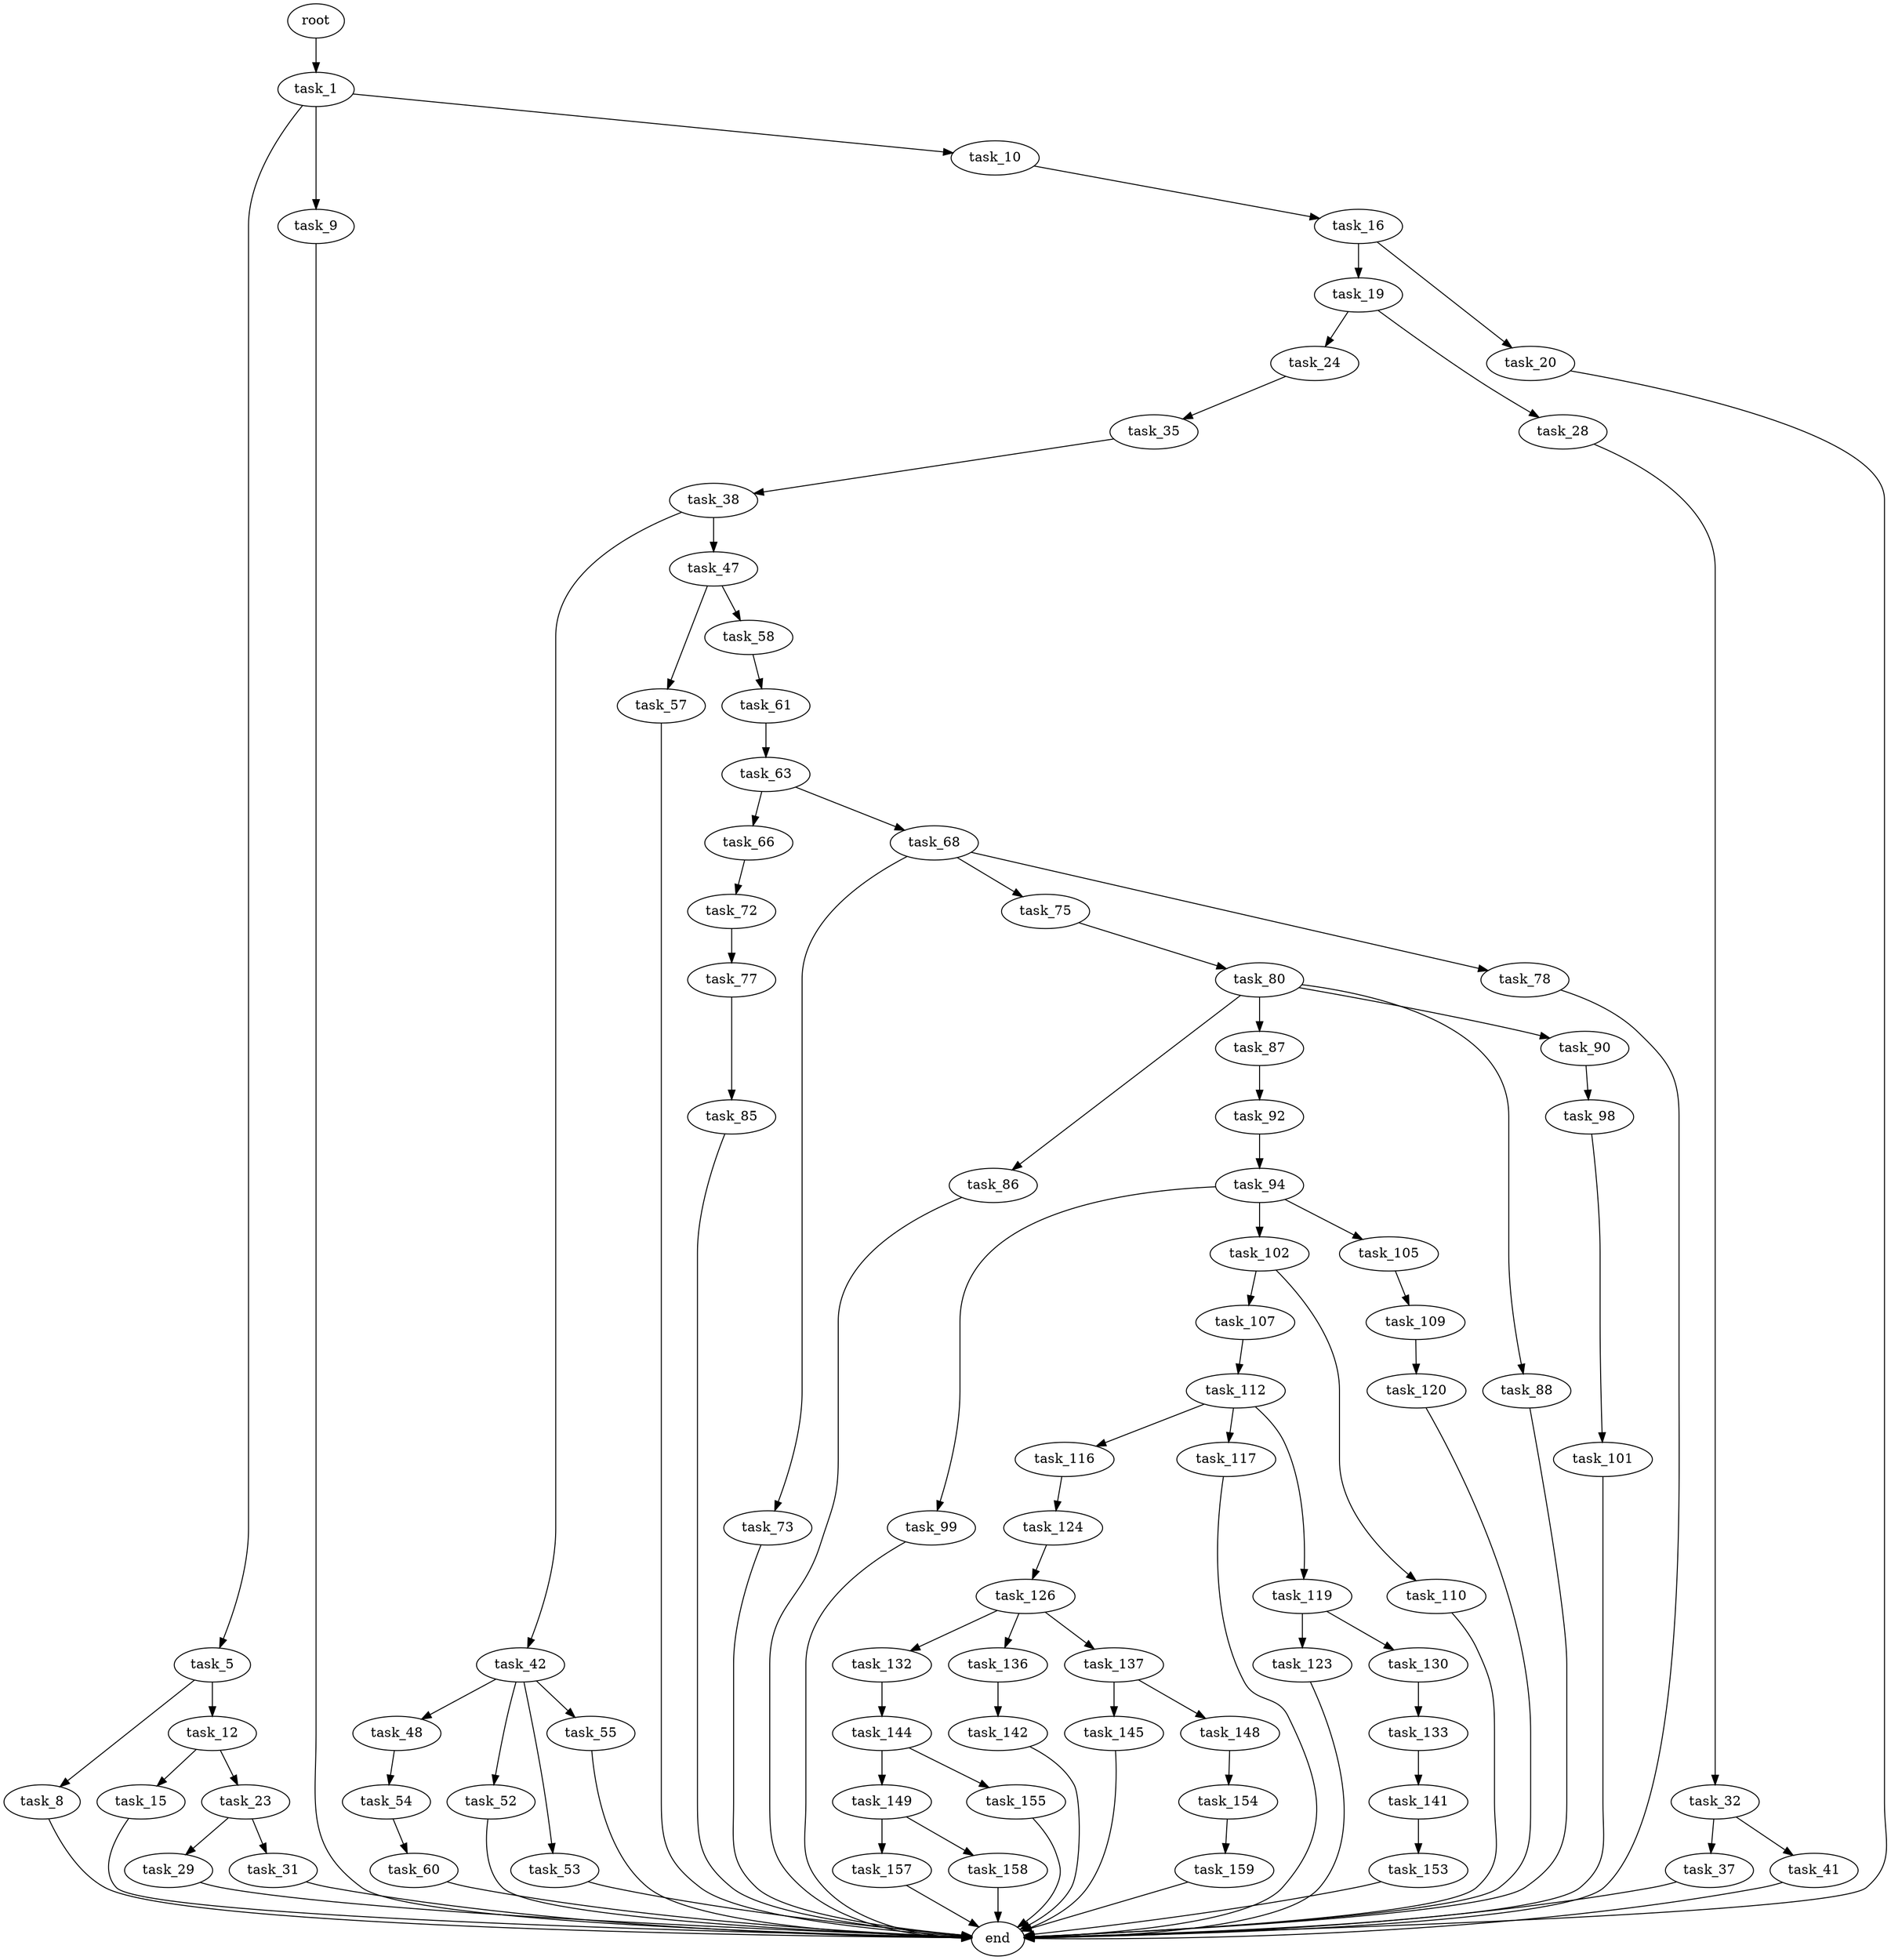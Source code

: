 digraph G {
  root [size="0.000000"];
  task_1 [size="495285132264.000000"];
  task_5 [size="782757789696.000000"];
  task_9 [size="68719476736.000000"];
  task_10 [size="782757789696.000000"];
  task_8 [size="11716617530.000000"];
  task_12 [size="1233494062557.000000"];
  end [size="0.000000"];
  task_16 [size="249760469865.000000"];
  task_15 [size="152487048233.000000"];
  task_23 [size="379026852672.000000"];
  task_19 [size="7496055451.000000"];
  task_20 [size="1073741824000.000000"];
  task_24 [size="461146059921.000000"];
  task_28 [size="3082229070.000000"];
  task_29 [size="27387604809.000000"];
  task_31 [size="164546227212.000000"];
  task_35 [size="167603704069.000000"];
  task_32 [size="368293445632.000000"];
  task_37 [size="1494517032.000000"];
  task_41 [size="9121163330.000000"];
  task_38 [size="1430001910.000000"];
  task_42 [size="31684243441.000000"];
  task_47 [size="549755813888.000000"];
  task_48 [size="6633771650.000000"];
  task_52 [size="33337853353.000000"];
  task_53 [size="28991029248.000000"];
  task_55 [size="8589934592.000000"];
  task_57 [size="4630134202.000000"];
  task_58 [size="172300369376.000000"];
  task_54 [size="549755813888.000000"];
  task_60 [size="6831245538.000000"];
  task_61 [size="1044333591.000000"];
  task_63 [size="368293445632.000000"];
  task_66 [size="44031281030.000000"];
  task_68 [size="1073741824000.000000"];
  task_72 [size="8589934592.000000"];
  task_73 [size="250900465192.000000"];
  task_75 [size="2792978522.000000"];
  task_78 [size="371228124453.000000"];
  task_77 [size="549755813888.000000"];
  task_80 [size="368293445632.000000"];
  task_85 [size="8589934592.000000"];
  task_86 [size="231928233984.000000"];
  task_87 [size="911899860.000000"];
  task_88 [size="534340695054.000000"];
  task_90 [size="1646229656.000000"];
  task_92 [size="368293445632.000000"];
  task_98 [size="1814581422.000000"];
  task_94 [size="1073741824000.000000"];
  task_99 [size="368293445632.000000"];
  task_102 [size="9298729192.000000"];
  task_105 [size="52727195288.000000"];
  task_101 [size="1325224743609.000000"];
  task_107 [size="13058255764.000000"];
  task_110 [size="409117257964.000000"];
  task_109 [size="68719476736.000000"];
  task_112 [size="230268926387.000000"];
  task_120 [size="154672424885.000000"];
  task_116 [size="1740385423.000000"];
  task_117 [size="54221969205.000000"];
  task_119 [size="456952485548.000000"];
  task_124 [size="8589934592.000000"];
  task_123 [size="1047091622718.000000"];
  task_130 [size="128982561294.000000"];
  task_126 [size="276227614412.000000"];
  task_132 [size="4484134920.000000"];
  task_136 [size="28991029248.000000"];
  task_137 [size="594445141964.000000"];
  task_133 [size="102738847215.000000"];
  task_144 [size="339777706885.000000"];
  task_141 [size="1068001480013.000000"];
  task_142 [size="231928233984.000000"];
  task_145 [size="51013076347.000000"];
  task_148 [size="103028084886.000000"];
  task_153 [size="8589934592.000000"];
  task_149 [size="3731490083.000000"];
  task_155 [size="1073741824000.000000"];
  task_154 [size="6305187745.000000"];
  task_157 [size="7282327726.000000"];
  task_158 [size="134217728000.000000"];
  task_159 [size="231928233984.000000"];

  root -> task_1 [size="1.000000"];
  task_1 -> task_5 [size="536870912.000000"];
  task_1 -> task_9 [size="536870912.000000"];
  task_1 -> task_10 [size="536870912.000000"];
  task_5 -> task_8 [size="679477248.000000"];
  task_5 -> task_12 [size="679477248.000000"];
  task_9 -> end [size="1.000000"];
  task_10 -> task_16 [size="679477248.000000"];
  task_8 -> end [size="1.000000"];
  task_12 -> task_15 [size="838860800.000000"];
  task_12 -> task_23 [size="838860800.000000"];
  task_16 -> task_19 [size="209715200.000000"];
  task_16 -> task_20 [size="209715200.000000"];
  task_15 -> end [size="1.000000"];
  task_23 -> task_29 [size="536870912.000000"];
  task_23 -> task_31 [size="536870912.000000"];
  task_19 -> task_24 [size="301989888.000000"];
  task_19 -> task_28 [size="301989888.000000"];
  task_20 -> end [size="1.000000"];
  task_24 -> task_35 [size="411041792.000000"];
  task_28 -> task_32 [size="75497472.000000"];
  task_29 -> end [size="1.000000"];
  task_31 -> end [size="1.000000"];
  task_35 -> task_38 [size="411041792.000000"];
  task_32 -> task_37 [size="411041792.000000"];
  task_32 -> task_41 [size="411041792.000000"];
  task_37 -> end [size="1.000000"];
  task_41 -> end [size="1.000000"];
  task_38 -> task_42 [size="75497472.000000"];
  task_38 -> task_47 [size="75497472.000000"];
  task_42 -> task_48 [size="838860800.000000"];
  task_42 -> task_52 [size="838860800.000000"];
  task_42 -> task_53 [size="838860800.000000"];
  task_42 -> task_55 [size="838860800.000000"];
  task_47 -> task_57 [size="536870912.000000"];
  task_47 -> task_58 [size="536870912.000000"];
  task_48 -> task_54 [size="33554432.000000"];
  task_52 -> end [size="1.000000"];
  task_53 -> end [size="1.000000"];
  task_55 -> end [size="1.000000"];
  task_57 -> end [size="1.000000"];
  task_58 -> task_61 [size="301989888.000000"];
  task_54 -> task_60 [size="536870912.000000"];
  task_60 -> end [size="1.000000"];
  task_61 -> task_63 [size="75497472.000000"];
  task_63 -> task_66 [size="411041792.000000"];
  task_63 -> task_68 [size="411041792.000000"];
  task_66 -> task_72 [size="33554432.000000"];
  task_68 -> task_73 [size="838860800.000000"];
  task_68 -> task_75 [size="838860800.000000"];
  task_68 -> task_78 [size="838860800.000000"];
  task_72 -> task_77 [size="33554432.000000"];
  task_73 -> end [size="1.000000"];
  task_75 -> task_80 [size="301989888.000000"];
  task_78 -> end [size="1.000000"];
  task_77 -> task_85 [size="536870912.000000"];
  task_80 -> task_86 [size="411041792.000000"];
  task_80 -> task_87 [size="411041792.000000"];
  task_80 -> task_88 [size="411041792.000000"];
  task_80 -> task_90 [size="411041792.000000"];
  task_85 -> end [size="1.000000"];
  task_86 -> end [size="1.000000"];
  task_87 -> task_92 [size="33554432.000000"];
  task_88 -> end [size="1.000000"];
  task_90 -> task_98 [size="33554432.000000"];
  task_92 -> task_94 [size="411041792.000000"];
  task_98 -> task_101 [size="209715200.000000"];
  task_94 -> task_99 [size="838860800.000000"];
  task_94 -> task_102 [size="838860800.000000"];
  task_94 -> task_105 [size="838860800.000000"];
  task_99 -> end [size="1.000000"];
  task_102 -> task_107 [size="536870912.000000"];
  task_102 -> task_110 [size="536870912.000000"];
  task_105 -> task_109 [size="838860800.000000"];
  task_101 -> end [size="1.000000"];
  task_107 -> task_112 [size="679477248.000000"];
  task_110 -> end [size="1.000000"];
  task_109 -> task_120 [size="134217728.000000"];
  task_112 -> task_116 [size="209715200.000000"];
  task_112 -> task_117 [size="209715200.000000"];
  task_112 -> task_119 [size="209715200.000000"];
  task_120 -> end [size="1.000000"];
  task_116 -> task_124 [size="33554432.000000"];
  task_117 -> end [size="1.000000"];
  task_119 -> task_123 [size="536870912.000000"];
  task_119 -> task_130 [size="536870912.000000"];
  task_124 -> task_126 [size="33554432.000000"];
  task_123 -> end [size="1.000000"];
  task_130 -> task_133 [size="209715200.000000"];
  task_126 -> task_132 [size="301989888.000000"];
  task_126 -> task_136 [size="301989888.000000"];
  task_126 -> task_137 [size="301989888.000000"];
  task_132 -> task_144 [size="75497472.000000"];
  task_136 -> task_142 [size="75497472.000000"];
  task_137 -> task_145 [size="411041792.000000"];
  task_137 -> task_148 [size="411041792.000000"];
  task_133 -> task_141 [size="411041792.000000"];
  task_144 -> task_149 [size="301989888.000000"];
  task_144 -> task_155 [size="301989888.000000"];
  task_141 -> task_153 [size="679477248.000000"];
  task_142 -> end [size="1.000000"];
  task_145 -> end [size="1.000000"];
  task_148 -> task_154 [size="75497472.000000"];
  task_153 -> end [size="1.000000"];
  task_149 -> task_157 [size="75497472.000000"];
  task_149 -> task_158 [size="75497472.000000"];
  task_155 -> end [size="1.000000"];
  task_154 -> task_159 [size="301989888.000000"];
  task_157 -> end [size="1.000000"];
  task_158 -> end [size="1.000000"];
  task_159 -> end [size="1.000000"];
}
